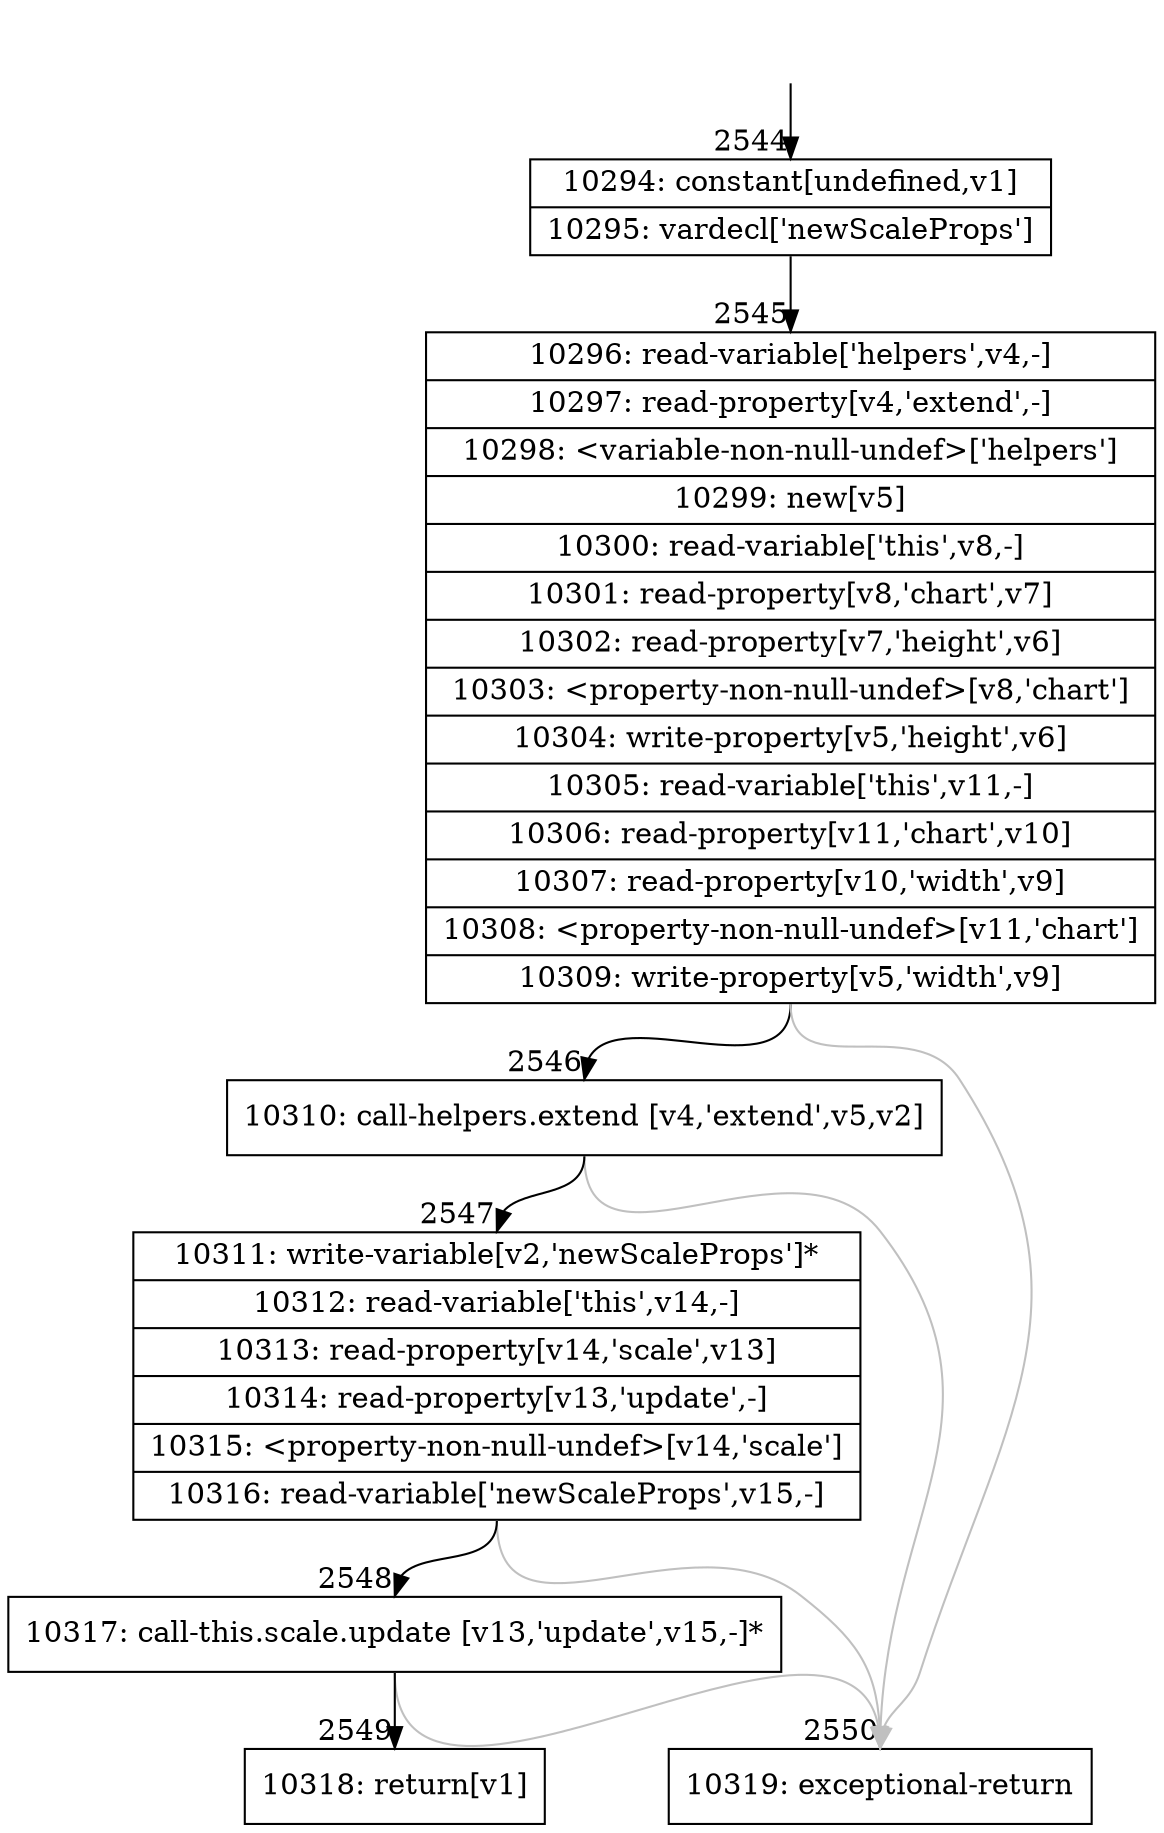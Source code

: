 digraph {
rankdir="TD"
BB_entry241[shape=none,label=""];
BB_entry241 -> BB2544 [tailport=s, headport=n, headlabel="    2544"]
BB2544 [shape=record label="{10294: constant[undefined,v1]|10295: vardecl['newScaleProps']}" ] 
BB2544 -> BB2545 [tailport=s, headport=n, headlabel="      2545"]
BB2545 [shape=record label="{10296: read-variable['helpers',v4,-]|10297: read-property[v4,'extend',-]|10298: \<variable-non-null-undef\>['helpers']|10299: new[v5]|10300: read-variable['this',v8,-]|10301: read-property[v8,'chart',v7]|10302: read-property[v7,'height',v6]|10303: \<property-non-null-undef\>[v8,'chart']|10304: write-property[v5,'height',v6]|10305: read-variable['this',v11,-]|10306: read-property[v11,'chart',v10]|10307: read-property[v10,'width',v9]|10308: \<property-non-null-undef\>[v11,'chart']|10309: write-property[v5,'width',v9]}" ] 
BB2545 -> BB2546 [tailport=s, headport=n, headlabel="      2546"]
BB2545 -> BB2550 [tailport=s, headport=n, color=gray, headlabel="      2550"]
BB2546 [shape=record label="{10310: call-helpers.extend [v4,'extend',v5,v2]}" ] 
BB2546 -> BB2547 [tailport=s, headport=n, headlabel="      2547"]
BB2546 -> BB2550 [tailport=s, headport=n, color=gray]
BB2547 [shape=record label="{10311: write-variable[v2,'newScaleProps']*|10312: read-variable['this',v14,-]|10313: read-property[v14,'scale',v13]|10314: read-property[v13,'update',-]|10315: \<property-non-null-undef\>[v14,'scale']|10316: read-variable['newScaleProps',v15,-]}" ] 
BB2547 -> BB2548 [tailport=s, headport=n, headlabel="      2548"]
BB2547 -> BB2550 [tailport=s, headport=n, color=gray]
BB2548 [shape=record label="{10317: call-this.scale.update [v13,'update',v15,-]*}" ] 
BB2548 -> BB2549 [tailport=s, headport=n, headlabel="      2549"]
BB2548 -> BB2550 [tailport=s, headport=n, color=gray]
BB2549 [shape=record label="{10318: return[v1]}" ] 
BB2550 [shape=record label="{10319: exceptional-return}" ] 
//#$~ 2762
}

